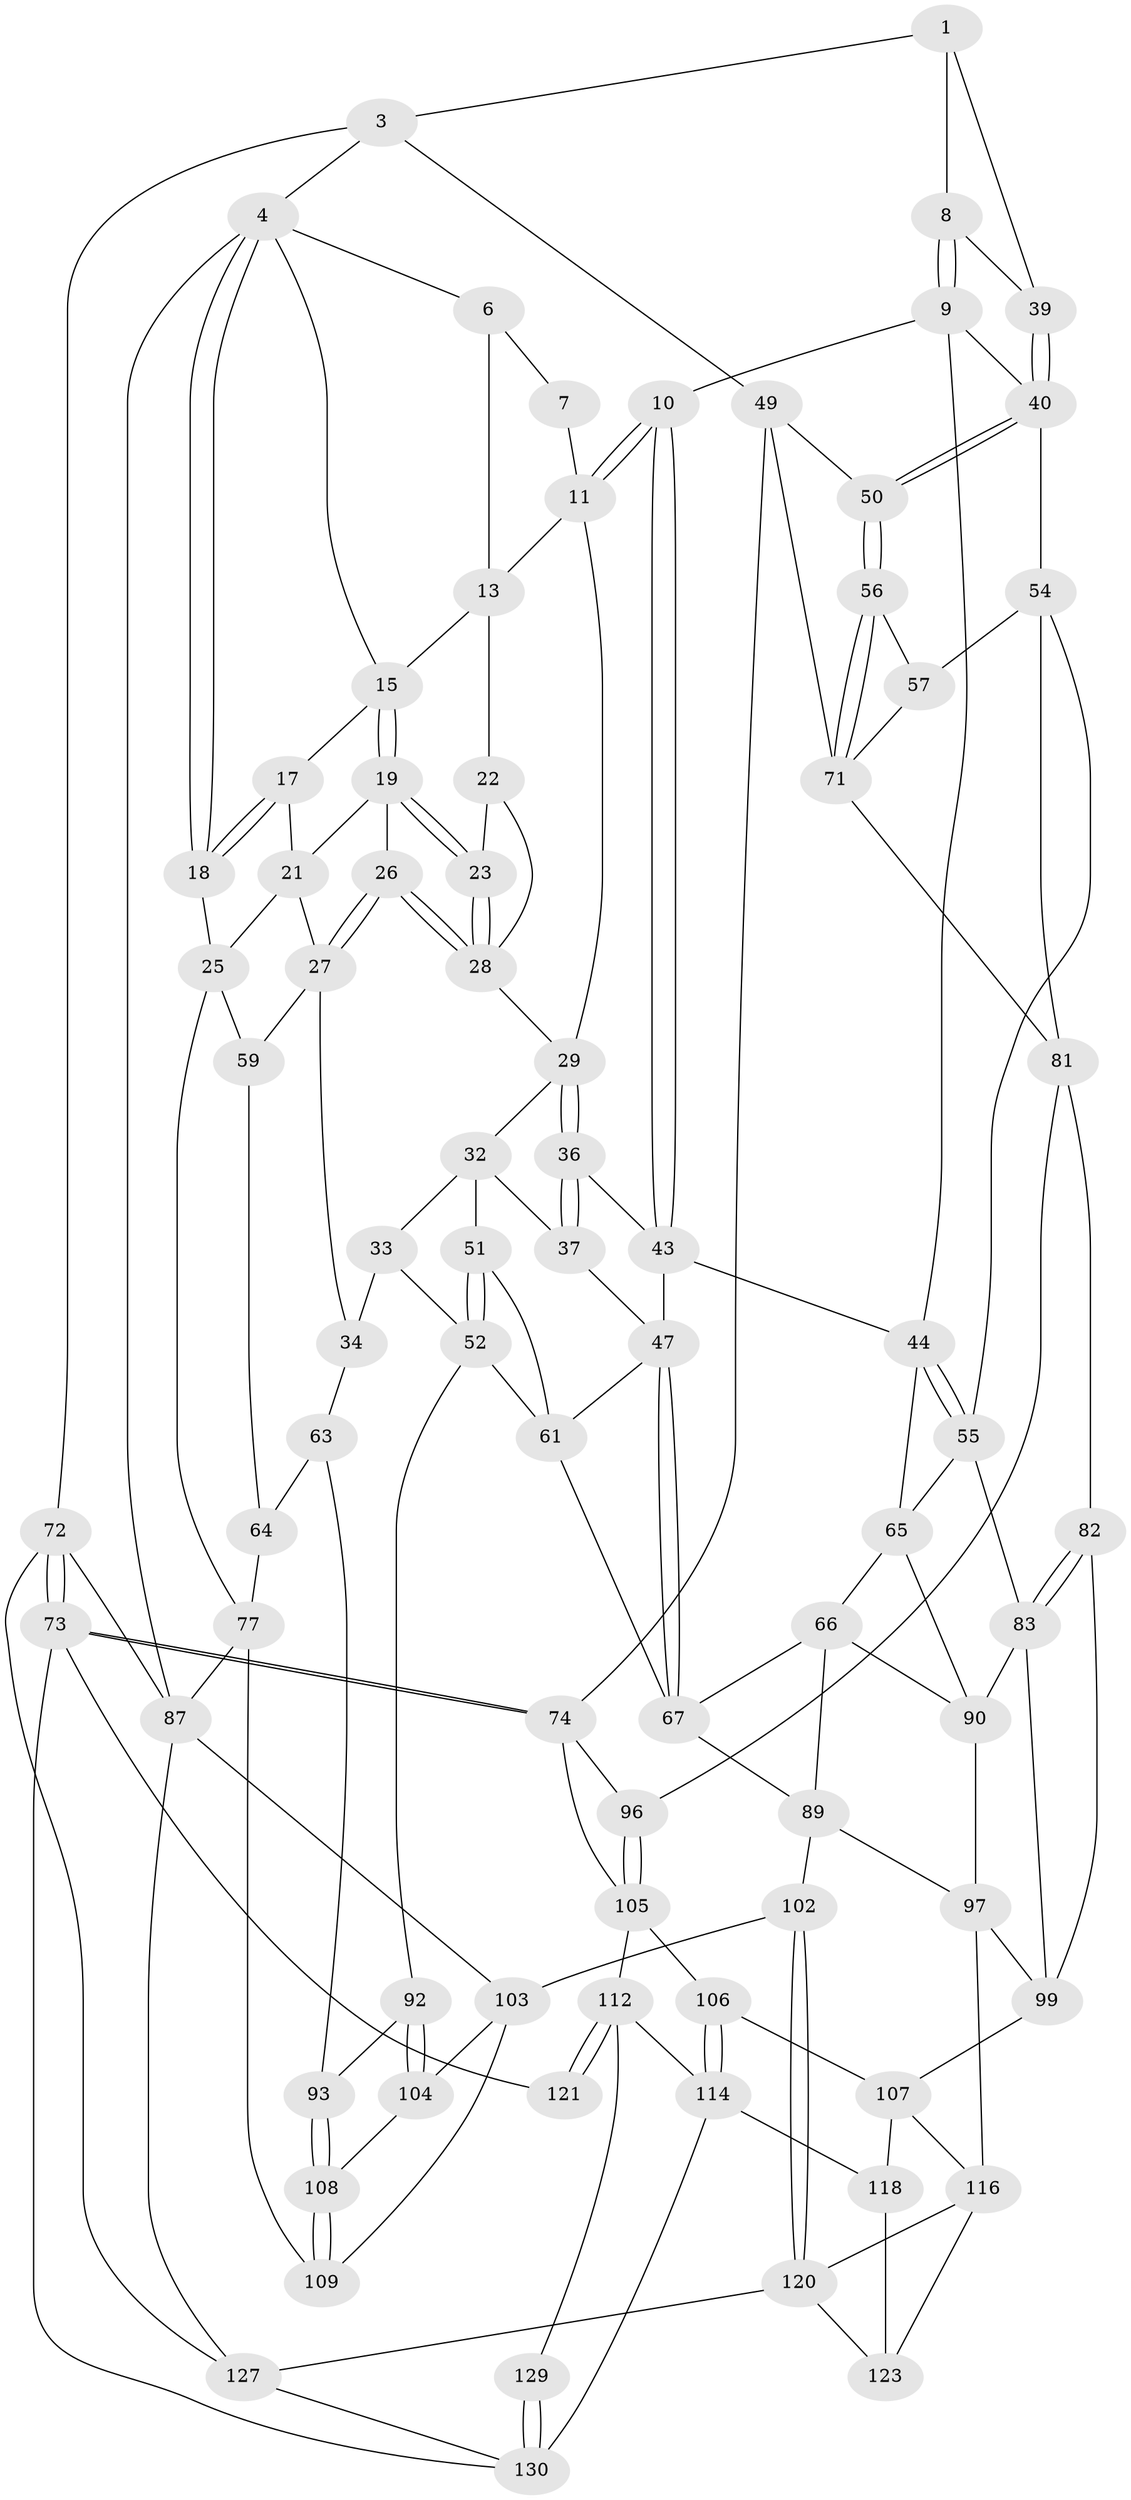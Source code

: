 // original degree distribution, {3: 0.022727272727272728, 5: 0.5681818181818182, 6: 0.20454545454545456, 4: 0.20454545454545456}
// Generated by graph-tools (version 1.1) at 2025/42/03/06/25 10:42:26]
// undirected, 81 vertices, 174 edges
graph export_dot {
graph [start="1"]
  node [color=gray90,style=filled];
  1 [pos="+0.5095639939179851+0",super="+2"];
  3 [pos="+1+0"];
  4 [pos="+0+0",super="+5"];
  6 [pos="+0.2910281821898234+0"];
  7 [pos="+0.36397644533997703+0"];
  8 [pos="+0.5776526252055688+0.20249815821628978"];
  9 [pos="+0.5488623709320338+0.23416039806494746",super="+42"];
  10 [pos="+0.5124762033386325+0.22848759587713777"];
  11 [pos="+0.4936198065726346+0.22188689369667566",super="+12"];
  13 [pos="+0.2874678749235369+0.14935004820174336",super="+14"];
  15 [pos="+0.1630617460072779+0.10516183927243898",super="+16"];
  17 [pos="+0.07559853346748141+0.15452408243239943"];
  18 [pos="+0+0"];
  19 [pos="+0.18759640618183124+0.17199438084620233",super="+20"];
  21 [pos="+0.09565892604540582+0.18890855512704197",super="+24"];
  22 [pos="+0.2539807995118701+0.1814859257344003"];
  23 [pos="+0.23403407352995031+0.19051852248072879"];
  25 [pos="+0+0.30140556710178723",super="+60"];
  26 [pos="+0.17084850367495943+0.33404173163188194"];
  27 [pos="+0.15159145650119538+0.3768775519737247",super="+35"];
  28 [pos="+0.20170762586482277+0.2993761205335585",super="+31"];
  29 [pos="+0.3591799940702974+0.2945637696917827",super="+30"];
  32 [pos="+0.24367317779438977+0.4148793954946064",super="+38"];
  33 [pos="+0.23790355068717162+0.41343169783354367",super="+53"];
  34 [pos="+0.1540089758586102+0.38239277390272164",super="+62"];
  36 [pos="+0.3543159840646087+0.41898311035514474"];
  37 [pos="+0.3328329984019999+0.43250404232007467"];
  39 [pos="+0.8967694594298059+0.0002857660832333362"];
  40 [pos="+0.7491588596587561+0.3816944887141958",super="+41"];
  43 [pos="+0.39718354320152766+0.41873188113681026",super="+46"];
  44 [pos="+0.5381389971901599+0.44221005345478",super="+45"];
  47 [pos="+0.4143007379307815+0.5382317617801351",super="+48"];
  49 [pos="+1+0",super="+70"];
  50 [pos="+0.7914836917913838+0.4105120162503678"];
  51 [pos="+0.2785280018962665+0.5144196119099086"];
  52 [pos="+0.21965064648044116+0.6027937552117119",super="+79"];
  54 [pos="+0.6643089971240368+0.5395894778245668",super="+58"];
  55 [pos="+0.6135229431527308+0.560867922051608",super="+68"];
  56 [pos="+0.823296506719325+0.4576470862790969"];
  57 [pos="+0.7720826403824492+0.5332506619927426"];
  59 [pos="+0.07435464268930683+0.4808390279233716"];
  61 [pos="+0.3349534019941066+0.5370759860384308",super="+78"];
  63 [pos="+0.16902110711009125+0.584366767926947",super="+91"];
  64 [pos="+0.07858441793243054+0.5190949415595971",super="+76"];
  65 [pos="+0.5265780096092006+0.567266357937919",super="+69"];
  66 [pos="+0.45306317905133897+0.5861495082454432",super="+88"];
  67 [pos="+0.41754376502038304+0.5495319562571321",super="+80"];
  71 [pos="+0.9759454260528566+0.5016740205868875",super="+84"];
  72 [pos="+1+1"];
  73 [pos="+1+0.8251516506731713",super="+122"];
  74 [pos="+1+0.6747285742841262",super="+75"];
  77 [pos="+0+0.7590160937101726",super="+86"];
  81 [pos="+0.6901649149947573+0.6797467387080802",super="+85"];
  82 [pos="+0.6748421028974162+0.6880460017546808"];
  83 [pos="+0.6374012089989878+0.6750451001261961",super="+94"];
  87 [pos="+0+1",super="+128"];
  89 [pos="+0.407768585763664+0.6714845770877208",super="+98"];
  90 [pos="+0.49459162168888676+0.6842246930575038",super="+95"];
  92 [pos="+0.2602216130349595+0.6960600896835258"];
  93 [pos="+0.2186400507775854+0.7277035188549473"];
  96 [pos="+0.8148281921276053+0.704994798322457"];
  97 [pos="+0.47416656654119876+0.7727585680596147",super="+100"];
  99 [pos="+0.56751581925315+0.8022890306549901",super="+101"];
  102 [pos="+0.392218261052244+0.8214148109264509"];
  103 [pos="+0.3823147947286763+0.8214532701848692",super="+124"];
  104 [pos="+0.3604924991189773+0.8120007155505072"];
  105 [pos="+0.8298755273482447+0.7592609173761663",super="+110"];
  106 [pos="+0.71897564861295+0.8100121286054092"];
  107 [pos="+0.6929821427643797+0.8027306449439813",super="+115"];
  108 [pos="+0.17645229392832176+0.8141001082899553",super="+111"];
  109 [pos="+0+0.8474823101008497",super="+125"];
  112 [pos="+0.8510647274399957+0.7880944370068578",super="+113"];
  114 [pos="+0.7721389497795662+0.9157596125850389",super="+117"];
  116 [pos="+0.5638631728570968+0.8217603069509302",super="+119"];
  118 [pos="+0.671539249695664+0.9259983010506925"];
  120 [pos="+0.44925159186173186+0.8919086014931727",super="+126"];
  121 [pos="+0.932220392286286+0.8843835337934927"];
  123 [pos="+0.5709089007643197+0.9197181375878817"];
  127 [pos="+0.4406414314585876+1",super="+132"];
  129 [pos="+0.866832262428965+0.9057180152971736"];
  130 [pos="+0.8268437880256677+1",super="+131"];
  1 -- 8;
  1 -- 3;
  1 -- 39;
  3 -- 4;
  3 -- 49;
  3 -- 72;
  4 -- 18;
  4 -- 18;
  4 -- 87;
  4 -- 6;
  4 -- 15;
  6 -- 7;
  6 -- 13;
  7 -- 11;
  8 -- 9;
  8 -- 9;
  8 -- 39;
  9 -- 10;
  9 -- 44;
  9 -- 40;
  10 -- 11;
  10 -- 11;
  10 -- 43;
  10 -- 43;
  11 -- 29;
  11 -- 13;
  13 -- 22;
  13 -- 15;
  15 -- 19;
  15 -- 19;
  15 -- 17;
  17 -- 18;
  17 -- 18;
  17 -- 21;
  18 -- 25;
  19 -- 23;
  19 -- 23;
  19 -- 26;
  19 -- 21;
  21 -- 25;
  21 -- 27;
  22 -- 23;
  22 -- 28;
  23 -- 28;
  23 -- 28;
  25 -- 59;
  25 -- 77;
  26 -- 27;
  26 -- 27;
  26 -- 28;
  26 -- 28;
  27 -- 59;
  27 -- 34;
  28 -- 29;
  29 -- 36;
  29 -- 36;
  29 -- 32;
  32 -- 33;
  32 -- 51;
  32 -- 37;
  33 -- 34 [weight=2];
  33 -- 52;
  34 -- 63;
  36 -- 37;
  36 -- 37;
  36 -- 43;
  37 -- 47;
  39 -- 40;
  39 -- 40;
  40 -- 50;
  40 -- 50;
  40 -- 54;
  43 -- 44;
  43 -- 47;
  44 -- 55;
  44 -- 55;
  44 -- 65;
  47 -- 67;
  47 -- 67;
  47 -- 61;
  49 -- 50;
  49 -- 71;
  49 -- 74;
  50 -- 56;
  50 -- 56;
  51 -- 52;
  51 -- 52;
  51 -- 61;
  52 -- 61;
  52 -- 92;
  54 -- 55;
  54 -- 81;
  54 -- 57;
  55 -- 83;
  55 -- 65;
  56 -- 57;
  56 -- 71;
  56 -- 71;
  57 -- 71;
  59 -- 64;
  61 -- 67;
  63 -- 64 [weight=2];
  63 -- 93;
  64 -- 77;
  65 -- 66;
  65 -- 90;
  66 -- 67;
  66 -- 89;
  66 -- 90;
  67 -- 89;
  71 -- 81;
  72 -- 73;
  72 -- 73;
  72 -- 87;
  72 -- 127;
  73 -- 74;
  73 -- 74;
  73 -- 130;
  73 -- 121;
  74 -- 105;
  74 -- 96;
  77 -- 109;
  77 -- 87;
  81 -- 82;
  81 -- 96;
  82 -- 83;
  82 -- 83;
  82 -- 99;
  83 -- 99;
  83 -- 90;
  87 -- 127;
  87 -- 103;
  89 -- 97;
  89 -- 102;
  90 -- 97;
  92 -- 93;
  92 -- 104;
  92 -- 104;
  93 -- 108;
  93 -- 108;
  96 -- 105;
  96 -- 105;
  97 -- 99;
  97 -- 116;
  99 -- 107;
  102 -- 103;
  102 -- 120;
  102 -- 120;
  103 -- 104;
  103 -- 109;
  104 -- 108;
  105 -- 106;
  105 -- 112;
  106 -- 107;
  106 -- 114;
  106 -- 114;
  107 -- 116;
  107 -- 118;
  108 -- 109 [weight=2];
  108 -- 109;
  112 -- 121;
  112 -- 121;
  112 -- 129;
  112 -- 114;
  114 -- 118;
  114 -- 130;
  116 -- 120;
  116 -- 123;
  118 -- 123;
  120 -- 123;
  120 -- 127;
  127 -- 130;
  129 -- 130;
  129 -- 130;
}
